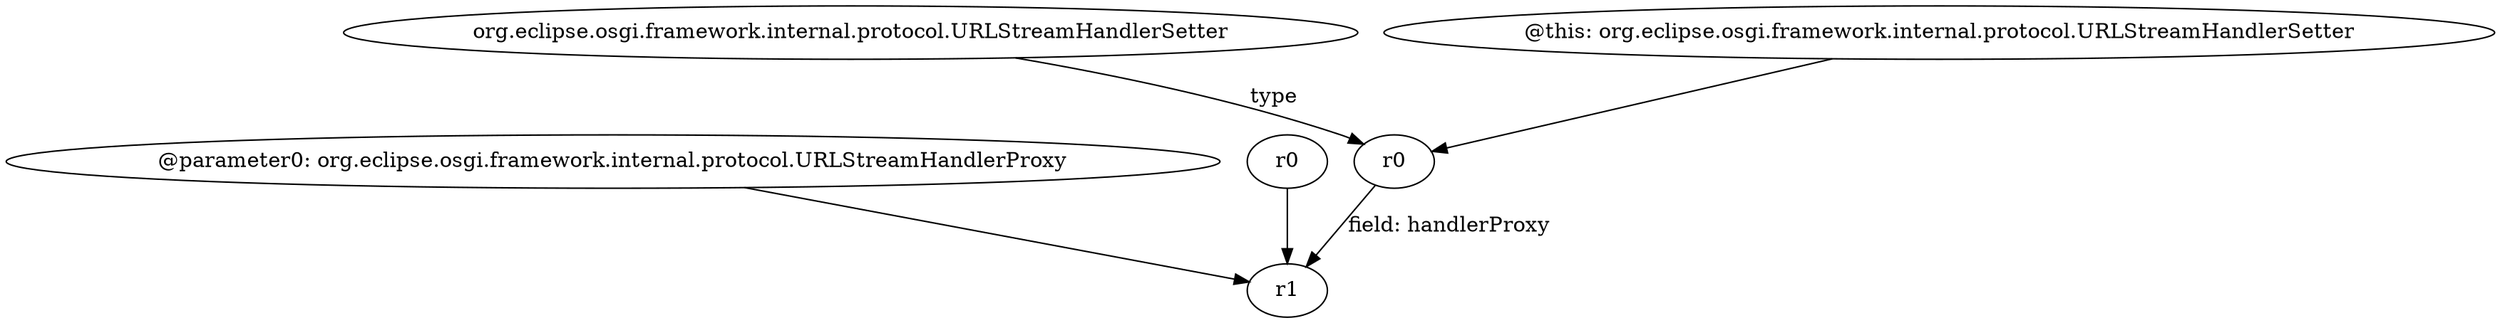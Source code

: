 digraph g {
0[label="r0"]
1[label="r1"]
0->1[label="field: handlerProxy"]
2[label="org.eclipse.osgi.framework.internal.protocol.URLStreamHandlerSetter"]
2->0[label="type"]
3[label="@parameter0: org.eclipse.osgi.framework.internal.protocol.URLStreamHandlerProxy"]
3->1[label=""]
4[label="r0"]
4->1[label=""]
5[label="@this: org.eclipse.osgi.framework.internal.protocol.URLStreamHandlerSetter"]
5->0[label=""]
}